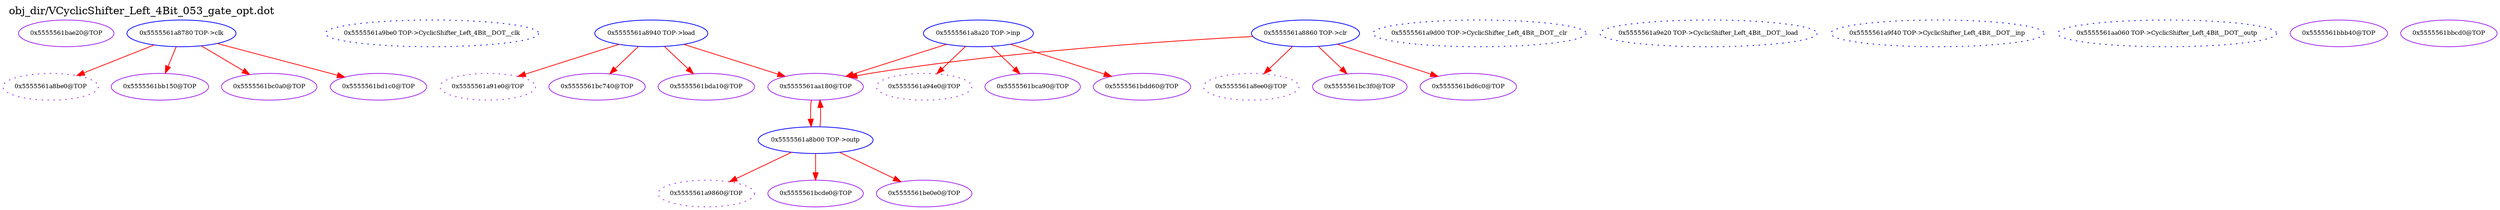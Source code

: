 digraph v3graph {
	graph	[label="obj_dir/VCyclicShifter_Left_4Bit_053_gate_opt.dot",
		 labelloc=t, labeljust=l,
		 //size="7.5,10",
		 rankdir=TB];
	n0	[fontsize=8 label="0x5555561bae20@TOP", color=purple];
	n1	[fontsize=8 label="0x5555561a8be0@TOP", color=purple, style=dotted];
	n2	[fontsize=8 label="0x5555561a8780 TOP->clk", color=blue];
	n3	[fontsize=8 label="0x5555561a9be0 TOP->CyclicShifter_Left_4Bit__DOT__clk", color=blue, style=dotted];
	n4	[fontsize=8 label="0x5555561a8ee0@TOP", color=purple, style=dotted];
	n5	[fontsize=8 label="0x5555561a8860 TOP->clr", color=blue];
	n6	[fontsize=8 label="0x5555561a9d00 TOP->CyclicShifter_Left_4Bit__DOT__clr", color=blue, style=dotted];
	n7	[fontsize=8 label="0x5555561a91e0@TOP", color=purple, style=dotted];
	n8	[fontsize=8 label="0x5555561a8940 TOP->load", color=blue];
	n9	[fontsize=8 label="0x5555561a9e20 TOP->CyclicShifter_Left_4Bit__DOT__load", color=blue, style=dotted];
	n10	[fontsize=8 label="0x5555561a94e0@TOP", color=purple, style=dotted];
	n11	[fontsize=8 label="0x5555561a8a20 TOP->inp", color=blue];
	n12	[fontsize=8 label="0x5555561a9f40 TOP->CyclicShifter_Left_4Bit__DOT__inp", color=blue, style=dotted];
	n13	[fontsize=8 label="0x5555561a9860@TOP", color=purple, style=dotted];
	n14	[fontsize=8 label="0x5555561a8b00 TOP->outp", color=blue];
	n15	[fontsize=8 label="0x5555561aa060 TOP->CyclicShifter_Left_4Bit__DOT__outp", color=blue, style=dotted];
	n16	[fontsize=8 label="0x5555561bb150@TOP", color=purple];
	n17	[fontsize=8 label="0x5555561aa180@TOP", color=purple];
	n18	[fontsize=8 label="0x5555561bbb40@TOP", color=purple];
	n19	[fontsize=8 label="0x5555561bbcd0@TOP", color=purple];
	n20	[fontsize=8 label="0x5555561bc0a0@TOP", color=purple];
	n21	[fontsize=8 label="0x5555561bc3f0@TOP", color=purple];
	n22	[fontsize=8 label="0x5555561bc740@TOP", color=purple];
	n23	[fontsize=8 label="0x5555561bca90@TOP", color=purple];
	n24	[fontsize=8 label="0x5555561bcde0@TOP", color=purple];
	n25	[fontsize=8 label="0x5555561bd1c0@TOP", color=purple];
	n26	[fontsize=8 label="0x5555561bd6c0@TOP", color=purple];
	n27	[fontsize=8 label="0x5555561bda10@TOP", color=purple];
	n28	[fontsize=8 label="0x5555561bdd60@TOP", color=purple];
	n29	[fontsize=8 label="0x5555561be0e0@TOP", color=purple];
	n2 -> n1 [fontsize=8 label="" weight=1 color=red];
	n2 -> n16 [fontsize=8 label="" weight=1 color=red];
	n2 -> n20 [fontsize=8 label="" weight=1 color=red];
	n2 -> n25 [fontsize=8 label="" weight=1 color=red];
	n5 -> n4 [fontsize=8 label="" weight=1 color=red];
	n5 -> n17 [fontsize=8 label="" weight=1 color=red];
	n5 -> n21 [fontsize=8 label="" weight=1 color=red];
	n5 -> n26 [fontsize=8 label="" weight=1 color=red];
	n8 -> n7 [fontsize=8 label="" weight=1 color=red];
	n8 -> n17 [fontsize=8 label="" weight=1 color=red];
	n8 -> n22 [fontsize=8 label="" weight=1 color=red];
	n8 -> n27 [fontsize=8 label="" weight=1 color=red];
	n11 -> n10 [fontsize=8 label="" weight=1 color=red];
	n11 -> n17 [fontsize=8 label="" weight=1 color=red];
	n11 -> n23 [fontsize=8 label="" weight=1 color=red];
	n11 -> n28 [fontsize=8 label="" weight=1 color=red];
	n14 -> n13 [fontsize=8 label="" weight=1 color=red];
	n14 -> n17 [fontsize=8 label="" weight=2 color=red];
	n14 -> n24 [fontsize=8 label="" weight=1 color=red];
	n14 -> n29 [fontsize=8 label="" weight=1 color=red];
	n17 -> n14 [fontsize=8 label="" weight=1 color=red];
}
